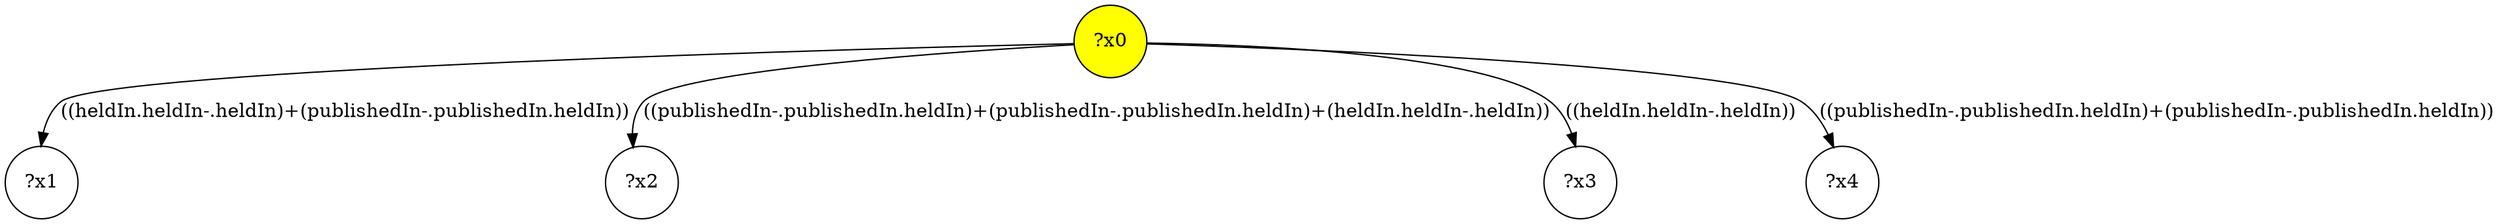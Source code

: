 digraph g {
	x0 [fillcolor="yellow", style="filled," shape=circle, label="?x0"];
	x1 [shape=circle, label="?x1"];
	x0 -> x1 [label="((heldIn.heldIn-.heldIn)+(publishedIn-.publishedIn.heldIn))"];
	x2 [shape=circle, label="?x2"];
	x0 -> x2 [label="((publishedIn-.publishedIn.heldIn)+(publishedIn-.publishedIn.heldIn)+(heldIn.heldIn-.heldIn))"];
	x3 [shape=circle, label="?x3"];
	x0 -> x3 [label="((heldIn.heldIn-.heldIn))"];
	x4 [shape=circle, label="?x4"];
	x0 -> x4 [label="((publishedIn-.publishedIn.heldIn)+(publishedIn-.publishedIn.heldIn))"];
}
